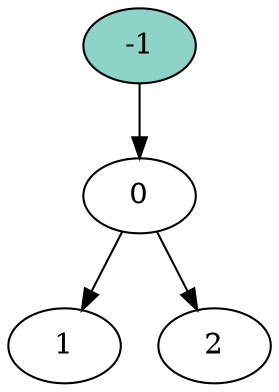 digraph statespace {
node [colorscheme="set312" style=wedged]
-1 [style=filled fillcolor=1]
-1 -> 0
0 -> 1
0 -> 2
}
